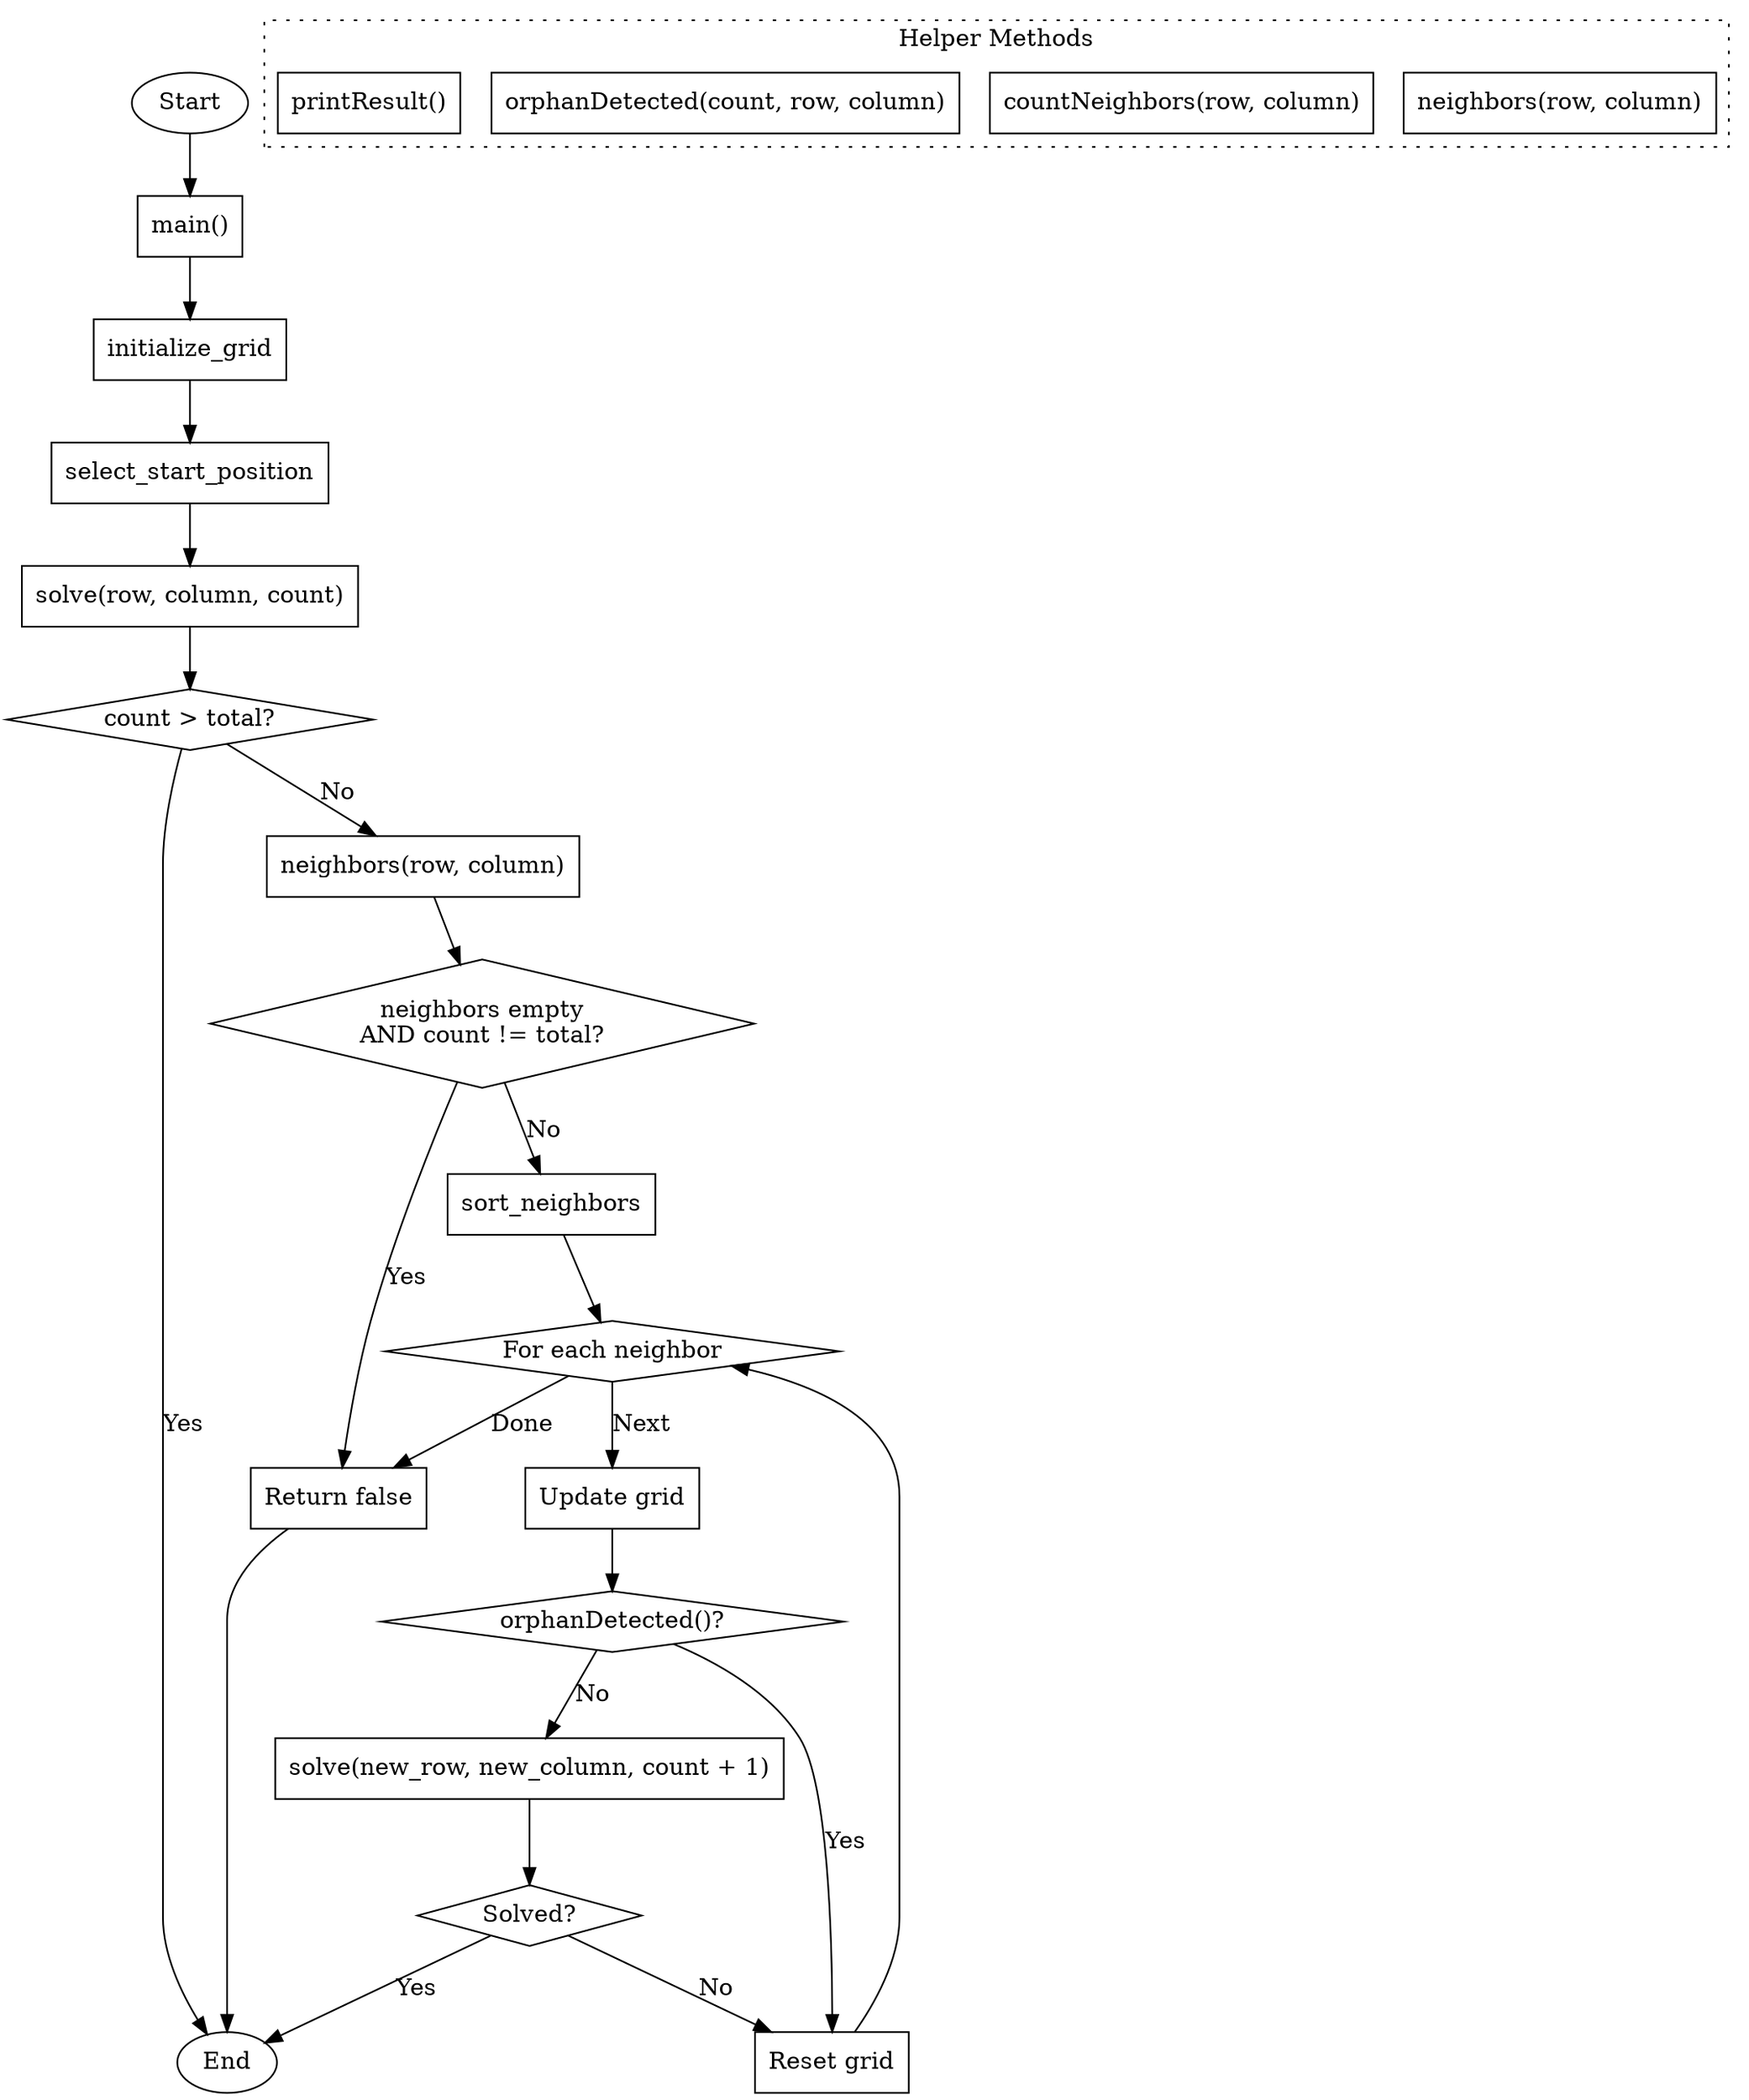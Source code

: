 digraph KnightsTour {
    node [shape=rectangle];
    
    start [shape=ellipse, label="Start"];
    end [shape=ellipse, label="End"];
    
    start -> main;
    
    main [label="main()"];
    main -> initialize_grid;
    initialize_grid -> select_start_position;
    select_start_position -> solve;
    
    solve [label="solve(row, column, count)"];
    solve -> check_count;
    
    check_count [shape=diamond, label="count > total?"];
    check_count -> end [label="Yes"];
    check_count -> get_neighbors [label="No"];
    
    get_neighbors [label="neighbors(row, column)"];
    get_neighbors -> check_neighbors;
    
    check_neighbors [shape=diamond, label="neighbors empty\nAND count != total?"];
    check_neighbors -> return_false [label="Yes"];
    check_neighbors -> sort_neighbors [label="No"];
    
    sort_neighbors -> iterate_neighbors;
    
    iterate_neighbors [shape=diamond, label="For each neighbor"];
    iterate_neighbors -> update_grid [label="Next"];
    iterate_neighbors -> return_false [label="Done"];
    
    update_grid [label="Update grid"];
    update_grid -> check_orphan;
    
    check_orphan [shape=diamond, label="orphanDetected()?"];
    check_orphan -> recursive_solve [label="No"];
    check_orphan -> reset_grid [label="Yes"];
    
    recursive_solve [label="solve(new_row, new_column, count + 1)"];
    recursive_solve -> check_result;
    
    check_result [shape=diamond, label="Solved?"];
    check_result -> end [label="Yes"];
    check_result -> reset_grid [label="No"];
    
    reset_grid [label="Reset grid"];
    reset_grid -> iterate_neighbors;
    
    return_false [label="Return false"];
    return_false -> end;
    
    subgraph cluster_0 {
        label = "Helper Methods";
        style = dotted;
        
        neighbors [label="neighbors(row, column)"];
        countNeighbors [label="countNeighbors(row, column)"];
        orphanDetected [label="orphanDetected(count, row, column)"];
        printResult [label="printResult()"];
    }
}